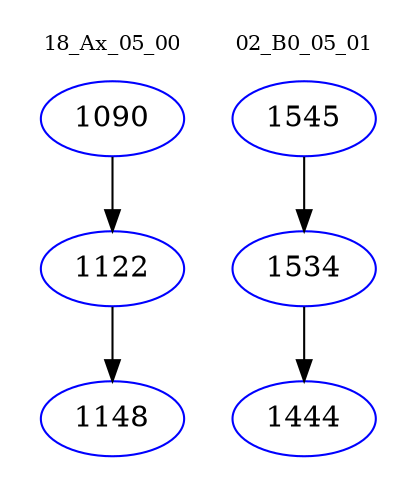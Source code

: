 digraph{
subgraph cluster_0 {
color = white
label = "18_Ax_05_00";
fontsize=10;
T0_1090 [label="1090", color="blue"]
T0_1090 -> T0_1122 [color="black"]
T0_1122 [label="1122", color="blue"]
T0_1122 -> T0_1148 [color="black"]
T0_1148 [label="1148", color="blue"]
}
subgraph cluster_1 {
color = white
label = "02_B0_05_01";
fontsize=10;
T1_1545 [label="1545", color="blue"]
T1_1545 -> T1_1534 [color="black"]
T1_1534 [label="1534", color="blue"]
T1_1534 -> T1_1444 [color="black"]
T1_1444 [label="1444", color="blue"]
}
}
